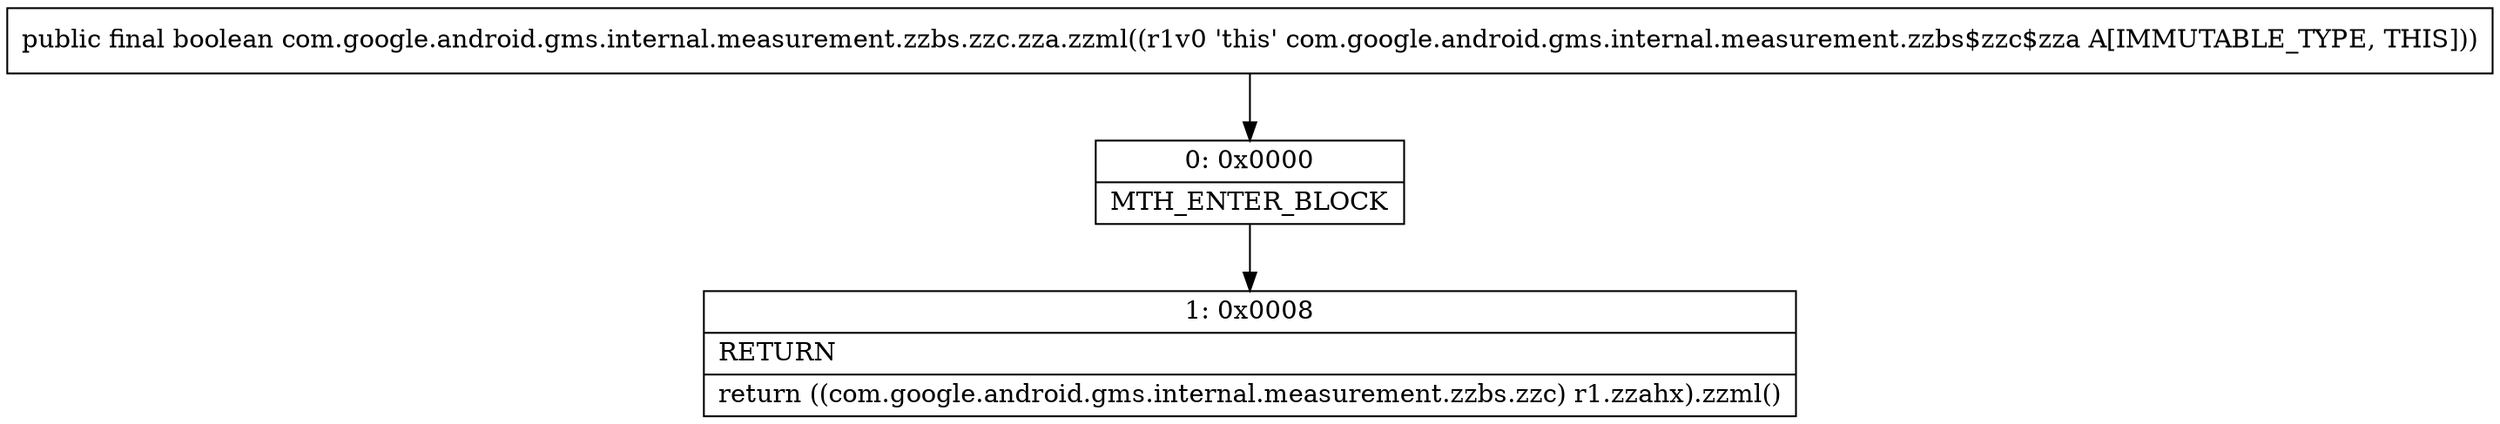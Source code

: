 digraph "CFG forcom.google.android.gms.internal.measurement.zzbs.zzc.zza.zzml()Z" {
Node_0 [shape=record,label="{0\:\ 0x0000|MTH_ENTER_BLOCK\l}"];
Node_1 [shape=record,label="{1\:\ 0x0008|RETURN\l|return ((com.google.android.gms.internal.measurement.zzbs.zzc) r1.zzahx).zzml()\l}"];
MethodNode[shape=record,label="{public final boolean com.google.android.gms.internal.measurement.zzbs.zzc.zza.zzml((r1v0 'this' com.google.android.gms.internal.measurement.zzbs$zzc$zza A[IMMUTABLE_TYPE, THIS])) }"];
MethodNode -> Node_0;
Node_0 -> Node_1;
}

